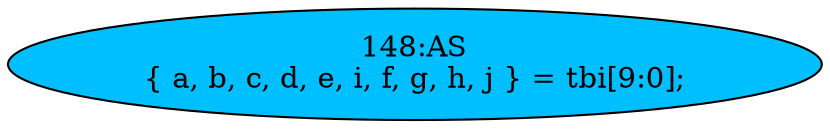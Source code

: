 strict digraph "" {
	node [label="\N"];
	"148:AS"	 [ast="<pyverilog.vparser.ast.Assign object at 0x7f14ceed8b50>",
		def_var="['a']",
		fillcolor=deepskyblue,
		label="148:AS
{ a, b, c, d, e, i, f, g, h, j } = tbi[9:0];",
		statements="[]",
		style=filled,
		typ=Assign,
		use_var="['tbi']"];
}
